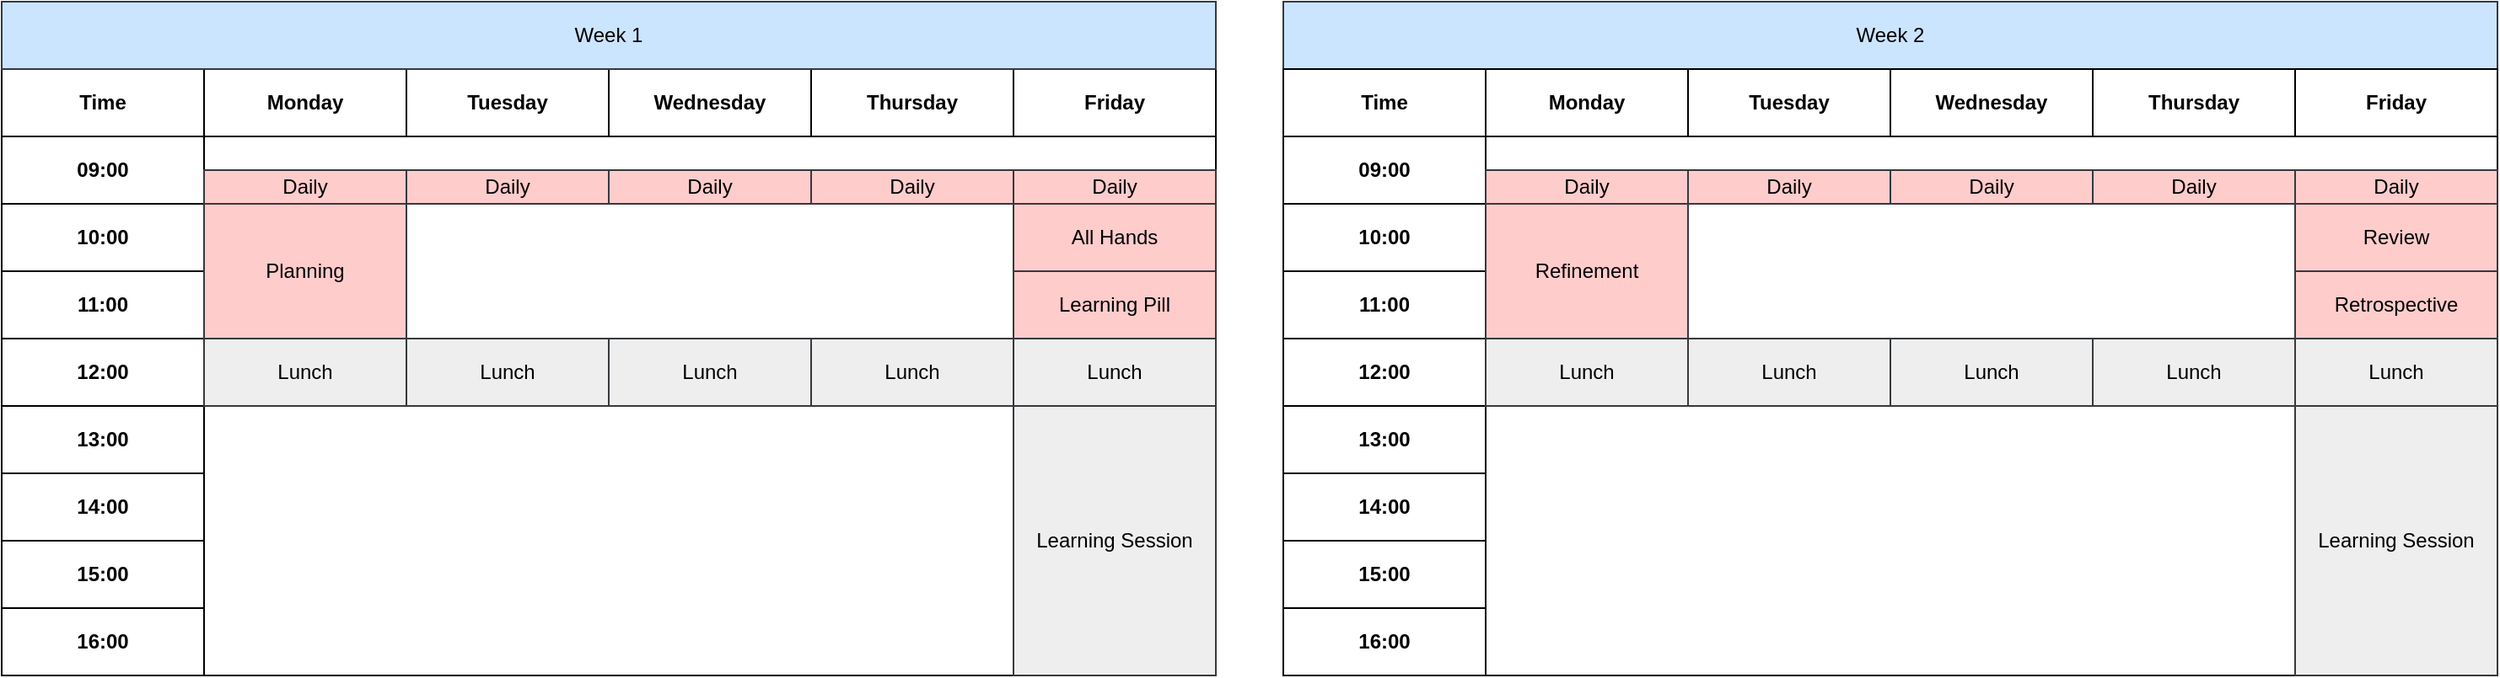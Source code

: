 <mxfile version="17.2.1" type="device"><diagram id="0KtweLbLpK9xa9FIgrCZ" name="Page-1"><mxGraphModel dx="1422" dy="993" grid="1" gridSize="10" guides="1" tooltips="1" connect="1" arrows="1" fold="1" page="1" pageScale="1" pageWidth="1169" pageHeight="827" math="0" shadow="0"><root><mxCell id="0"/><mxCell id="1" parent="0"/><mxCell id="ej1nPvs4NiwhH70d1rPL-61" value="" style="rounded=0;whiteSpace=wrap;html=1;fillColor=none;" vertex="1" parent="1"><mxGeometry x="760" y="40" width="720" height="360" as="geometry"/></mxCell><mxCell id="ej1nPvs4NiwhH70d1rPL-60" value="" style="rounded=0;whiteSpace=wrap;html=1;fillColor=none;" vertex="1" parent="1"><mxGeometry y="40" width="720" height="360" as="geometry"/></mxCell><mxCell id="ej1nPvs4NiwhH70d1rPL-1" value="Time" style="rounded=0;whiteSpace=wrap;html=1;fontStyle=1" vertex="1" parent="1"><mxGeometry y="40" width="120" height="40" as="geometry"/></mxCell><mxCell id="ej1nPvs4NiwhH70d1rPL-2" value="Monday" style="rounded=0;whiteSpace=wrap;html=1;fontStyle=1" vertex="1" parent="1"><mxGeometry x="120" y="40" width="120" height="40" as="geometry"/></mxCell><mxCell id="ej1nPvs4NiwhH70d1rPL-3" value="Tuesday" style="rounded=0;whiteSpace=wrap;html=1;fontStyle=1" vertex="1" parent="1"><mxGeometry x="240" y="40" width="120" height="40" as="geometry"/></mxCell><mxCell id="ej1nPvs4NiwhH70d1rPL-4" value="Wednesday" style="rounded=0;whiteSpace=wrap;html=1;fontStyle=1" vertex="1" parent="1"><mxGeometry x="360" y="40" width="120" height="40" as="geometry"/></mxCell><mxCell id="ej1nPvs4NiwhH70d1rPL-5" value="Thursday" style="rounded=0;whiteSpace=wrap;html=1;fontStyle=1" vertex="1" parent="1"><mxGeometry x="480" y="40" width="120" height="40" as="geometry"/></mxCell><mxCell id="ej1nPvs4NiwhH70d1rPL-6" value="Friday" style="rounded=0;whiteSpace=wrap;html=1;fontStyle=1" vertex="1" parent="1"><mxGeometry x="600" y="40" width="120" height="40" as="geometry"/></mxCell><mxCell id="ej1nPvs4NiwhH70d1rPL-8" value="09:00" style="rounded=0;whiteSpace=wrap;html=1;fontStyle=1" vertex="1" parent="1"><mxGeometry y="80" width="120" height="40" as="geometry"/></mxCell><mxCell id="ej1nPvs4NiwhH70d1rPL-9" value="10:00" style="rounded=0;whiteSpace=wrap;html=1;fontStyle=1" vertex="1" parent="1"><mxGeometry y="120" width="120" height="40" as="geometry"/></mxCell><mxCell id="ej1nPvs4NiwhH70d1rPL-10" value="11:00" style="rounded=0;whiteSpace=wrap;html=1;fontStyle=1" vertex="1" parent="1"><mxGeometry y="160" width="120" height="40" as="geometry"/></mxCell><mxCell id="ej1nPvs4NiwhH70d1rPL-11" value="12:00" style="rounded=0;whiteSpace=wrap;html=1;fontStyle=1" vertex="1" parent="1"><mxGeometry y="200" width="120" height="40" as="geometry"/></mxCell><mxCell id="ej1nPvs4NiwhH70d1rPL-12" value="13:00" style="rounded=0;whiteSpace=wrap;html=1;fontStyle=1" vertex="1" parent="1"><mxGeometry y="240" width="120" height="40" as="geometry"/></mxCell><mxCell id="ej1nPvs4NiwhH70d1rPL-13" value="14:00" style="rounded=0;whiteSpace=wrap;html=1;fontStyle=1" vertex="1" parent="1"><mxGeometry y="280" width="120" height="40" as="geometry"/></mxCell><mxCell id="ej1nPvs4NiwhH70d1rPL-14" value="15:00" style="rounded=0;whiteSpace=wrap;html=1;fontStyle=1" vertex="1" parent="1"><mxGeometry y="320" width="120" height="40" as="geometry"/></mxCell><mxCell id="ej1nPvs4NiwhH70d1rPL-15" value="16:00" style="rounded=0;whiteSpace=wrap;html=1;fontStyle=1" vertex="1" parent="1"><mxGeometry y="360" width="120" height="40" as="geometry"/></mxCell><mxCell id="ej1nPvs4NiwhH70d1rPL-16" value="Daily" style="rounded=0;whiteSpace=wrap;html=1;fillColor=#ffcccc;strokeColor=#36393d;" vertex="1" parent="1"><mxGeometry x="120" y="100" width="120" height="20" as="geometry"/></mxCell><mxCell id="ej1nPvs4NiwhH70d1rPL-17" value="Daily" style="rounded=0;whiteSpace=wrap;html=1;fillColor=#ffcccc;strokeColor=#36393d;" vertex="1" parent="1"><mxGeometry x="240" y="100" width="120" height="20" as="geometry"/></mxCell><mxCell id="ej1nPvs4NiwhH70d1rPL-18" value="Daily" style="rounded=0;whiteSpace=wrap;html=1;fillColor=#ffcccc;strokeColor=#36393d;" vertex="1" parent="1"><mxGeometry x="360" y="100" width="120" height="20" as="geometry"/></mxCell><mxCell id="ej1nPvs4NiwhH70d1rPL-19" value="Daily" style="rounded=0;whiteSpace=wrap;html=1;fillColor=#ffcccc;strokeColor=#36393d;" vertex="1" parent="1"><mxGeometry x="480" y="100" width="120" height="20" as="geometry"/></mxCell><mxCell id="ej1nPvs4NiwhH70d1rPL-20" value="Daily" style="rounded=0;whiteSpace=wrap;html=1;fillColor=#ffcccc;strokeColor=#36393d;" vertex="1" parent="1"><mxGeometry x="600" y="100" width="120" height="20" as="geometry"/></mxCell><mxCell id="ej1nPvs4NiwhH70d1rPL-21" value="Planning" style="rounded=0;whiteSpace=wrap;html=1;fillColor=#ffcccc;strokeColor=#36393d;" vertex="1" parent="1"><mxGeometry x="120" y="120" width="120" height="80" as="geometry"/></mxCell><mxCell id="ej1nPvs4NiwhH70d1rPL-22" value="Learning Pill" style="rounded=0;whiteSpace=wrap;html=1;fillColor=#ffcccc;strokeColor=#36393d;" vertex="1" parent="1"><mxGeometry x="600" y="160" width="120" height="40" as="geometry"/></mxCell><mxCell id="ej1nPvs4NiwhH70d1rPL-23" value="Lunch" style="rounded=0;whiteSpace=wrap;html=1;fillColor=#eeeeee;strokeColor=#36393d;" vertex="1" parent="1"><mxGeometry x="120" y="200" width="120" height="40" as="geometry"/></mxCell><mxCell id="ej1nPvs4NiwhH70d1rPL-24" value="Lunch" style="rounded=0;whiteSpace=wrap;html=1;fillColor=#eeeeee;strokeColor=#36393d;" vertex="1" parent="1"><mxGeometry x="240" y="200" width="120" height="40" as="geometry"/></mxCell><mxCell id="ej1nPvs4NiwhH70d1rPL-25" value="Lunch" style="rounded=0;whiteSpace=wrap;html=1;fillColor=#eeeeee;strokeColor=#36393d;" vertex="1" parent="1"><mxGeometry x="480" y="200" width="120" height="40" as="geometry"/></mxCell><mxCell id="ej1nPvs4NiwhH70d1rPL-26" value="Lunch" style="rounded=0;whiteSpace=wrap;html=1;fillColor=#eeeeee;strokeColor=#36393d;" vertex="1" parent="1"><mxGeometry x="600" y="200" width="120" height="40" as="geometry"/></mxCell><mxCell id="ej1nPvs4NiwhH70d1rPL-27" value="Lunch" style="rounded=0;whiteSpace=wrap;html=1;fillColor=#eeeeee;strokeColor=#36393d;" vertex="1" parent="1"><mxGeometry x="360" y="200" width="120" height="40" as="geometry"/></mxCell><mxCell id="ej1nPvs4NiwhH70d1rPL-28" value="Learning Session" style="rounded=0;whiteSpace=wrap;html=1;fillColor=#eeeeee;strokeColor=#36393d;" vertex="1" parent="1"><mxGeometry x="600" y="240" width="120" height="160" as="geometry"/></mxCell><mxCell id="ej1nPvs4NiwhH70d1rPL-29" value="Week 1" style="rounded=0;whiteSpace=wrap;html=1;fillColor=#cce5ff;strokeColor=#36393d;" vertex="1" parent="1"><mxGeometry width="720" height="40" as="geometry"/></mxCell><mxCell id="ej1nPvs4NiwhH70d1rPL-30" value="Week 2" style="rounded=0;whiteSpace=wrap;html=1;fillColor=#cce5ff;strokeColor=#36393d;" vertex="1" parent="1"><mxGeometry x="760" width="720" height="40" as="geometry"/></mxCell><mxCell id="ej1nPvs4NiwhH70d1rPL-31" value="Time" style="rounded=0;whiteSpace=wrap;html=1;fontStyle=1" vertex="1" parent="1"><mxGeometry x="760" y="40" width="120" height="40" as="geometry"/></mxCell><mxCell id="ej1nPvs4NiwhH70d1rPL-32" value="Monday" style="rounded=0;whiteSpace=wrap;html=1;fontStyle=1" vertex="1" parent="1"><mxGeometry x="880" y="40" width="120" height="40" as="geometry"/></mxCell><mxCell id="ej1nPvs4NiwhH70d1rPL-33" value="Tuesday" style="rounded=0;whiteSpace=wrap;html=1;fontStyle=1" vertex="1" parent="1"><mxGeometry x="1000" y="40" width="120" height="40" as="geometry"/></mxCell><mxCell id="ej1nPvs4NiwhH70d1rPL-34" value="Wednesday" style="rounded=0;whiteSpace=wrap;html=1;fontStyle=1" vertex="1" parent="1"><mxGeometry x="1120" y="40" width="120" height="40" as="geometry"/></mxCell><mxCell id="ej1nPvs4NiwhH70d1rPL-35" value="Thursday" style="rounded=0;whiteSpace=wrap;html=1;fontStyle=1" vertex="1" parent="1"><mxGeometry x="1240" y="40" width="120" height="40" as="geometry"/></mxCell><mxCell id="ej1nPvs4NiwhH70d1rPL-36" value="Friday" style="rounded=0;whiteSpace=wrap;html=1;fontStyle=1" vertex="1" parent="1"><mxGeometry x="1360" y="40" width="120" height="40" as="geometry"/></mxCell><mxCell id="ej1nPvs4NiwhH70d1rPL-37" value="09:00" style="rounded=0;whiteSpace=wrap;html=1;fontStyle=1" vertex="1" parent="1"><mxGeometry x="760" y="80" width="120" height="40" as="geometry"/></mxCell><mxCell id="ej1nPvs4NiwhH70d1rPL-38" value="10:00" style="rounded=0;whiteSpace=wrap;html=1;fontStyle=1" vertex="1" parent="1"><mxGeometry x="760" y="120" width="120" height="40" as="geometry"/></mxCell><mxCell id="ej1nPvs4NiwhH70d1rPL-39" value="11:00" style="rounded=0;whiteSpace=wrap;html=1;fontStyle=1" vertex="1" parent="1"><mxGeometry x="760" y="160" width="120" height="40" as="geometry"/></mxCell><mxCell id="ej1nPvs4NiwhH70d1rPL-40" value="12:00" style="rounded=0;whiteSpace=wrap;html=1;fontStyle=1" vertex="1" parent="1"><mxGeometry x="760" y="200" width="120" height="40" as="geometry"/></mxCell><mxCell id="ej1nPvs4NiwhH70d1rPL-41" value="13:00" style="rounded=0;whiteSpace=wrap;html=1;fontStyle=1" vertex="1" parent="1"><mxGeometry x="760" y="240" width="120" height="40" as="geometry"/></mxCell><mxCell id="ej1nPvs4NiwhH70d1rPL-42" value="14:00" style="rounded=0;whiteSpace=wrap;html=1;fontStyle=1" vertex="1" parent="1"><mxGeometry x="760" y="280" width="120" height="40" as="geometry"/></mxCell><mxCell id="ej1nPvs4NiwhH70d1rPL-43" value="15:00" style="rounded=0;whiteSpace=wrap;html=1;fontStyle=1" vertex="1" parent="1"><mxGeometry x="760" y="320" width="120" height="40" as="geometry"/></mxCell><mxCell id="ej1nPvs4NiwhH70d1rPL-44" value="16:00" style="rounded=0;whiteSpace=wrap;html=1;fontStyle=1" vertex="1" parent="1"><mxGeometry x="760" y="360" width="120" height="40" as="geometry"/></mxCell><mxCell id="ej1nPvs4NiwhH70d1rPL-45" value="Daily" style="rounded=0;whiteSpace=wrap;html=1;fillColor=#ffcccc;strokeColor=#36393d;" vertex="1" parent="1"><mxGeometry x="880" y="100" width="120" height="20" as="geometry"/></mxCell><mxCell id="ej1nPvs4NiwhH70d1rPL-46" value="Daily" style="rounded=0;whiteSpace=wrap;html=1;fillColor=#ffcccc;strokeColor=#36393d;" vertex="1" parent="1"><mxGeometry x="1000" y="100" width="120" height="20" as="geometry"/></mxCell><mxCell id="ej1nPvs4NiwhH70d1rPL-47" value="Daily" style="rounded=0;whiteSpace=wrap;html=1;fillColor=#ffcccc;strokeColor=#36393d;" vertex="1" parent="1"><mxGeometry x="1120" y="100" width="120" height="20" as="geometry"/></mxCell><mxCell id="ej1nPvs4NiwhH70d1rPL-48" value="Daily" style="rounded=0;whiteSpace=wrap;html=1;fillColor=#ffcccc;strokeColor=#36393d;" vertex="1" parent="1"><mxGeometry x="1240" y="100" width="120" height="20" as="geometry"/></mxCell><mxCell id="ej1nPvs4NiwhH70d1rPL-49" value="Daily" style="rounded=0;whiteSpace=wrap;html=1;fillColor=#ffcccc;strokeColor=#36393d;" vertex="1" parent="1"><mxGeometry x="1360" y="100" width="120" height="20" as="geometry"/></mxCell><mxCell id="ej1nPvs4NiwhH70d1rPL-50" value="Refinement" style="rounded=0;whiteSpace=wrap;html=1;fillColor=#ffcccc;strokeColor=#36393d;" vertex="1" parent="1"><mxGeometry x="880" y="120" width="120" height="80" as="geometry"/></mxCell><mxCell id="ej1nPvs4NiwhH70d1rPL-51" value="Retrospective" style="rounded=0;whiteSpace=wrap;html=1;fillColor=#ffcccc;strokeColor=#36393d;" vertex="1" parent="1"><mxGeometry x="1360" y="160" width="120" height="40" as="geometry"/></mxCell><mxCell id="ej1nPvs4NiwhH70d1rPL-52" value="Lunch" style="rounded=0;whiteSpace=wrap;html=1;fillColor=#eeeeee;strokeColor=#36393d;" vertex="1" parent="1"><mxGeometry x="880" y="200" width="120" height="40" as="geometry"/></mxCell><mxCell id="ej1nPvs4NiwhH70d1rPL-53" value="Lunch" style="rounded=0;whiteSpace=wrap;html=1;fillColor=#eeeeee;strokeColor=#36393d;" vertex="1" parent="1"><mxGeometry x="1000" y="200" width="120" height="40" as="geometry"/></mxCell><mxCell id="ej1nPvs4NiwhH70d1rPL-54" value="Lunch" style="rounded=0;whiteSpace=wrap;html=1;fillColor=#eeeeee;strokeColor=#36393d;" vertex="1" parent="1"><mxGeometry x="1240" y="200" width="120" height="40" as="geometry"/></mxCell><mxCell id="ej1nPvs4NiwhH70d1rPL-55" value="Lunch" style="rounded=0;whiteSpace=wrap;html=1;fillColor=#eeeeee;strokeColor=#36393d;" vertex="1" parent="1"><mxGeometry x="1360" y="200" width="120" height="40" as="geometry"/></mxCell><mxCell id="ej1nPvs4NiwhH70d1rPL-56" value="Lunch" style="rounded=0;whiteSpace=wrap;html=1;fillColor=#eeeeee;strokeColor=#36393d;" vertex="1" parent="1"><mxGeometry x="1120" y="200" width="120" height="40" as="geometry"/></mxCell><mxCell id="ej1nPvs4NiwhH70d1rPL-57" value="Learning Session" style="rounded=0;whiteSpace=wrap;html=1;fillColor=#eeeeee;strokeColor=#36393d;" vertex="1" parent="1"><mxGeometry x="1360" y="240" width="120" height="160" as="geometry"/></mxCell><mxCell id="ej1nPvs4NiwhH70d1rPL-58" value="All Hands" style="rounded=0;whiteSpace=wrap;html=1;fillColor=#ffcccc;strokeColor=#36393d;" vertex="1" parent="1"><mxGeometry x="600" y="120" width="120" height="40" as="geometry"/></mxCell><mxCell id="ej1nPvs4NiwhH70d1rPL-59" value="Review" style="rounded=0;whiteSpace=wrap;html=1;fillColor=#ffcccc;strokeColor=#36393d;" vertex="1" parent="1"><mxGeometry x="1360" y="120" width="120" height="40" as="geometry"/></mxCell></root></mxGraphModel></diagram></mxfile>